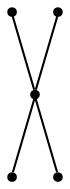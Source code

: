 graph {
  node [shape=point,comment="{\"directed\":false,\"doi\":\"10.1007/3-540-44541-2_22\",\"figure\":\"7 (4)\"}"]

  v0 [pos="788.7499968210857,513.6500676472982"]
  v1 [pos="728.749990463257,513.6500676472982"]
  v2 [pos="683.7500095367432,393.9000447591146"]
  v3 [pos="654.0000120798748,513.6500676472982"]
  v4 [pos="608.9999993642172,513.6500676472982"]

  v4 -- v2 [id="-5",pos="608.9999993642172,513.6500676472982 683.7500095367432,393.9000447591146 683.7500095367432,393.9000447591146 683.7500095367432,393.9000447591146"]
  v1 -- v2 [id="-6",pos="728.749990463257,513.6500676472982 683.7500095367432,393.9000447591146 683.7500095367432,393.9000447591146 683.7500095367432,393.9000447591146"]
  v2 -- v0 [id="-11",pos="683.7500095367432,393.9000447591146 788.7499968210857,513.6500676472982 788.7499968210857,513.6500676472982 788.7499968210857,513.6500676472982"]
  v2 -- v3 [id="-12",pos="683.7500095367432,393.9000447591146 654.0000120798748,513.6500676472982 654.0000120798748,513.6500676472982 654.0000120798748,513.6500676472982"]
}